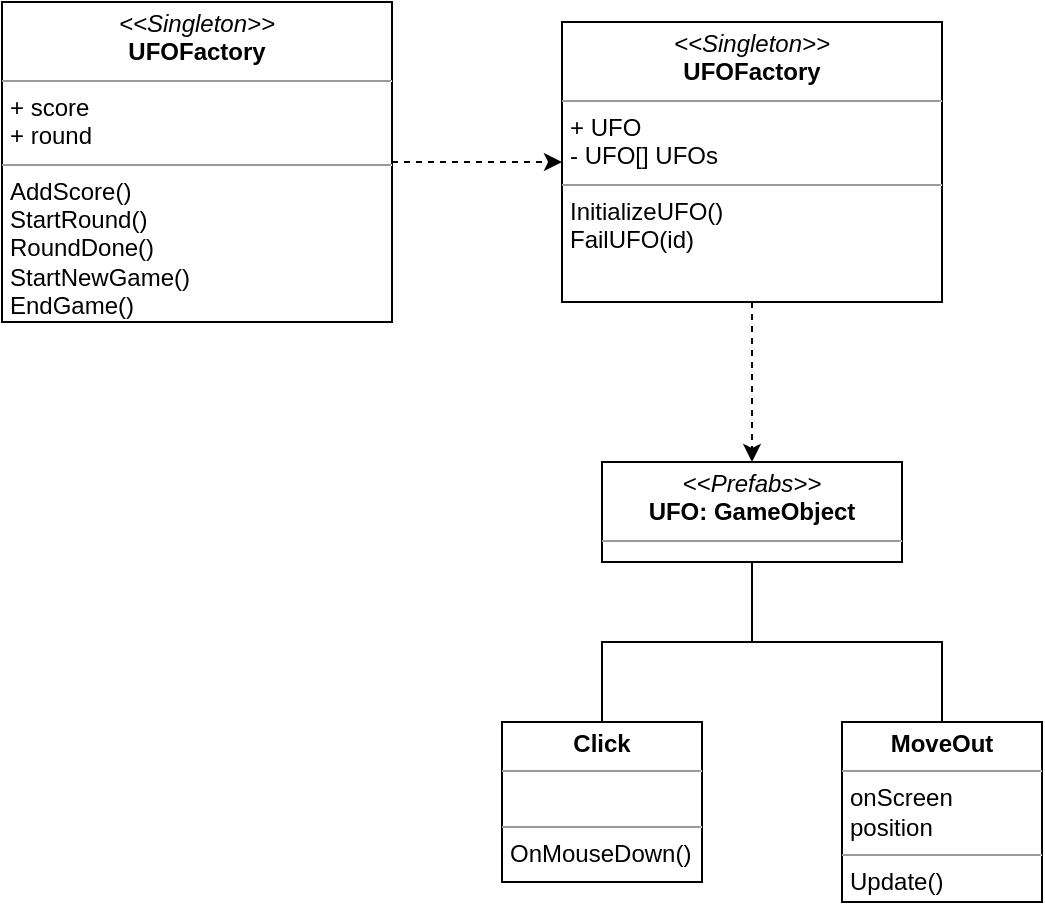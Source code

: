 <mxfile version="22.1.0" type="github">
  <diagram id="C5RBs43oDa-KdzZeNtuy" name="Page-1">
    <mxGraphModel dx="537" dy="822" grid="1" gridSize="10" guides="1" tooltips="1" connect="1" arrows="1" fold="1" page="1" pageScale="1" pageWidth="827" pageHeight="1169" math="0" shadow="0">
      <root>
        <mxCell id="WIyWlLk6GJQsqaUBKTNV-0" />
        <mxCell id="WIyWlLk6GJQsqaUBKTNV-1" parent="WIyWlLk6GJQsqaUBKTNV-0" />
        <mxCell id="3MwgBDhUkVjiRavPtteX-13" style="edgeStyle=orthogonalEdgeStyle;rounded=0;orthogonalLoop=1;jettySize=auto;html=1;exitX=0.5;exitY=1;exitDx=0;exitDy=0;entryX=0.5;entryY=0;entryDx=0;entryDy=0;dashed=1;" edge="1" parent="WIyWlLk6GJQsqaUBKTNV-1" source="3MwgBDhUkVjiRavPtteX-5" target="3MwgBDhUkVjiRavPtteX-8">
          <mxGeometry relative="1" as="geometry" />
        </mxCell>
        <mxCell id="3MwgBDhUkVjiRavPtteX-5" value="&lt;p style=&quot;margin:0px;margin-top:4px;text-align:center;&quot;&gt;&lt;i&gt;&amp;lt;&amp;lt;Singleton&amp;gt;&amp;gt;&lt;/i&gt;&lt;br&gt;&lt;b&gt;UFOFactory&lt;/b&gt;&lt;/p&gt;&lt;hr size=&quot;1&quot;&gt;&lt;p style=&quot;margin:0px;margin-left:4px;&quot;&gt;+ UFO&lt;/p&gt;&lt;p style=&quot;margin:0px;margin-left:4px;&quot;&gt;- UFO[] UFOs&lt;/p&gt;&lt;hr size=&quot;1&quot;&gt;&lt;p style=&quot;margin:0px;margin-left:4px;&quot;&gt;InitializeUFO()&lt;br&gt;FailUFO(id)&lt;/p&gt;" style="verticalAlign=top;align=left;overflow=fill;fontSize=12;fontFamily=Helvetica;html=1;whiteSpace=wrap;" vertex="1" parent="WIyWlLk6GJQsqaUBKTNV-1">
          <mxGeometry x="350" y="580" width="190" height="140" as="geometry" />
        </mxCell>
        <mxCell id="3MwgBDhUkVjiRavPtteX-12" style="edgeStyle=orthogonalEdgeStyle;rounded=0;orthogonalLoop=1;jettySize=auto;html=1;exitX=1;exitY=0.5;exitDx=0;exitDy=0;entryX=0;entryY=0.5;entryDx=0;entryDy=0;dashed=1;" edge="1" parent="WIyWlLk6GJQsqaUBKTNV-1" source="3MwgBDhUkVjiRavPtteX-6" target="3MwgBDhUkVjiRavPtteX-5">
          <mxGeometry relative="1" as="geometry" />
        </mxCell>
        <mxCell id="3MwgBDhUkVjiRavPtteX-6" value="&lt;p style=&quot;margin:0px;margin-top:4px;text-align:center;&quot;&gt;&lt;i&gt;&amp;lt;&amp;lt;Singleton&amp;gt;&amp;gt;&lt;/i&gt;&lt;br&gt;&lt;b&gt;UFOFactory&lt;/b&gt;&lt;/p&gt;&lt;hr size=&quot;1&quot;&gt;&lt;p style=&quot;margin:0px;margin-left:4px;&quot;&gt;+ score&lt;/p&gt;&lt;p style=&quot;margin:0px;margin-left:4px;&quot;&gt;+ round&lt;/p&gt;&lt;hr size=&quot;1&quot;&gt;&lt;p style=&quot;margin:0px;margin-left:4px;&quot;&gt;AddScore()&lt;br&gt;&lt;/p&gt;&lt;p style=&quot;margin:0px;margin-left:4px;&quot;&gt;StartRound()&lt;br&gt;&lt;/p&gt;&lt;p style=&quot;margin:0px;margin-left:4px;&quot;&gt;RoundDone()&lt;br&gt;&lt;/p&gt;&lt;p style=&quot;margin:0px;margin-left:4px;&quot;&gt;StartNewGame()&lt;br&gt;&lt;/p&gt;&lt;p style=&quot;margin:0px;margin-left:4px;&quot;&gt;EndGame()&lt;br&gt;&lt;/p&gt;" style="verticalAlign=top;align=left;overflow=fill;fontSize=12;fontFamily=Helvetica;html=1;whiteSpace=wrap;" vertex="1" parent="WIyWlLk6GJQsqaUBKTNV-1">
          <mxGeometry x="70" y="570" width="195" height="160" as="geometry" />
        </mxCell>
        <mxCell id="3MwgBDhUkVjiRavPtteX-8" value="&lt;p style=&quot;margin:0px;margin-top:4px;text-align:center;&quot;&gt;&lt;i&gt;&amp;lt;&amp;lt;Prefabs&amp;gt;&amp;gt;&lt;/i&gt;&lt;br&gt;&lt;b&gt;UFO: GameObject&lt;/b&gt;&lt;/p&gt;&lt;hr size=&quot;1&quot;&gt;&lt;p style=&quot;margin:0px;margin-left:4px;&quot;&gt;&lt;br&gt;&lt;/p&gt;" style="verticalAlign=top;align=left;overflow=fill;fontSize=12;fontFamily=Helvetica;html=1;whiteSpace=wrap;" vertex="1" parent="WIyWlLk6GJQsqaUBKTNV-1">
          <mxGeometry x="370" y="800" width="150" height="50" as="geometry" />
        </mxCell>
        <mxCell id="3MwgBDhUkVjiRavPtteX-14" style="edgeStyle=orthogonalEdgeStyle;rounded=0;orthogonalLoop=1;jettySize=auto;html=1;exitX=0.5;exitY=0;exitDx=0;exitDy=0;entryX=0.5;entryY=1;entryDx=0;entryDy=0;endArrow=none;endFill=0;" edge="1" parent="WIyWlLk6GJQsqaUBKTNV-1" source="3MwgBDhUkVjiRavPtteX-9" target="3MwgBDhUkVjiRavPtteX-8">
          <mxGeometry relative="1" as="geometry" />
        </mxCell>
        <mxCell id="3MwgBDhUkVjiRavPtteX-9" value="&lt;p style=&quot;margin:0px;margin-top:4px;text-align:center;&quot;&gt;&lt;b&gt;Click&lt;/b&gt;&lt;/p&gt;&lt;hr size=&quot;1&quot;&gt;&lt;p style=&quot;margin:0px;margin-left:4px;&quot;&gt;&lt;br&gt;&lt;/p&gt;&lt;hr size=&quot;1&quot;&gt;&lt;p style=&quot;margin:0px;margin-left:4px;&quot;&gt;OnMouseDown()&lt;br&gt;&lt;/p&gt;" style="verticalAlign=top;align=left;overflow=fill;fontSize=12;fontFamily=Helvetica;html=1;whiteSpace=wrap;" vertex="1" parent="WIyWlLk6GJQsqaUBKTNV-1">
          <mxGeometry x="320" y="930" width="100" height="80" as="geometry" />
        </mxCell>
        <mxCell id="3MwgBDhUkVjiRavPtteX-15" style="edgeStyle=orthogonalEdgeStyle;rounded=0;orthogonalLoop=1;jettySize=auto;html=1;exitX=0.5;exitY=0;exitDx=0;exitDy=0;entryX=0.5;entryY=1;entryDx=0;entryDy=0;endArrow=none;endFill=0;" edge="1" parent="WIyWlLk6GJQsqaUBKTNV-1" source="3MwgBDhUkVjiRavPtteX-11" target="3MwgBDhUkVjiRavPtteX-8">
          <mxGeometry relative="1" as="geometry" />
        </mxCell>
        <mxCell id="3MwgBDhUkVjiRavPtteX-11" value="&lt;p style=&quot;margin:0px;margin-top:4px;text-align:center;&quot;&gt;&lt;b&gt;MoveOut&lt;/b&gt;&lt;/p&gt;&lt;hr size=&quot;1&quot;&gt;&lt;p style=&quot;margin:0px;margin-left:4px;&quot;&gt;onScreen&lt;br&gt;&lt;/p&gt;&lt;p style=&quot;margin:0px;margin-left:4px;&quot;&gt;position&lt;br&gt;&lt;/p&gt;&lt;hr size=&quot;1&quot;&gt;&lt;p style=&quot;margin:0px;margin-left:4px;&quot;&gt;Update()&lt;br&gt;&lt;/p&gt;" style="verticalAlign=top;align=left;overflow=fill;fontSize=12;fontFamily=Helvetica;html=1;whiteSpace=wrap;" vertex="1" parent="WIyWlLk6GJQsqaUBKTNV-1">
          <mxGeometry x="490" y="930" width="100" height="90" as="geometry" />
        </mxCell>
      </root>
    </mxGraphModel>
  </diagram>
</mxfile>

